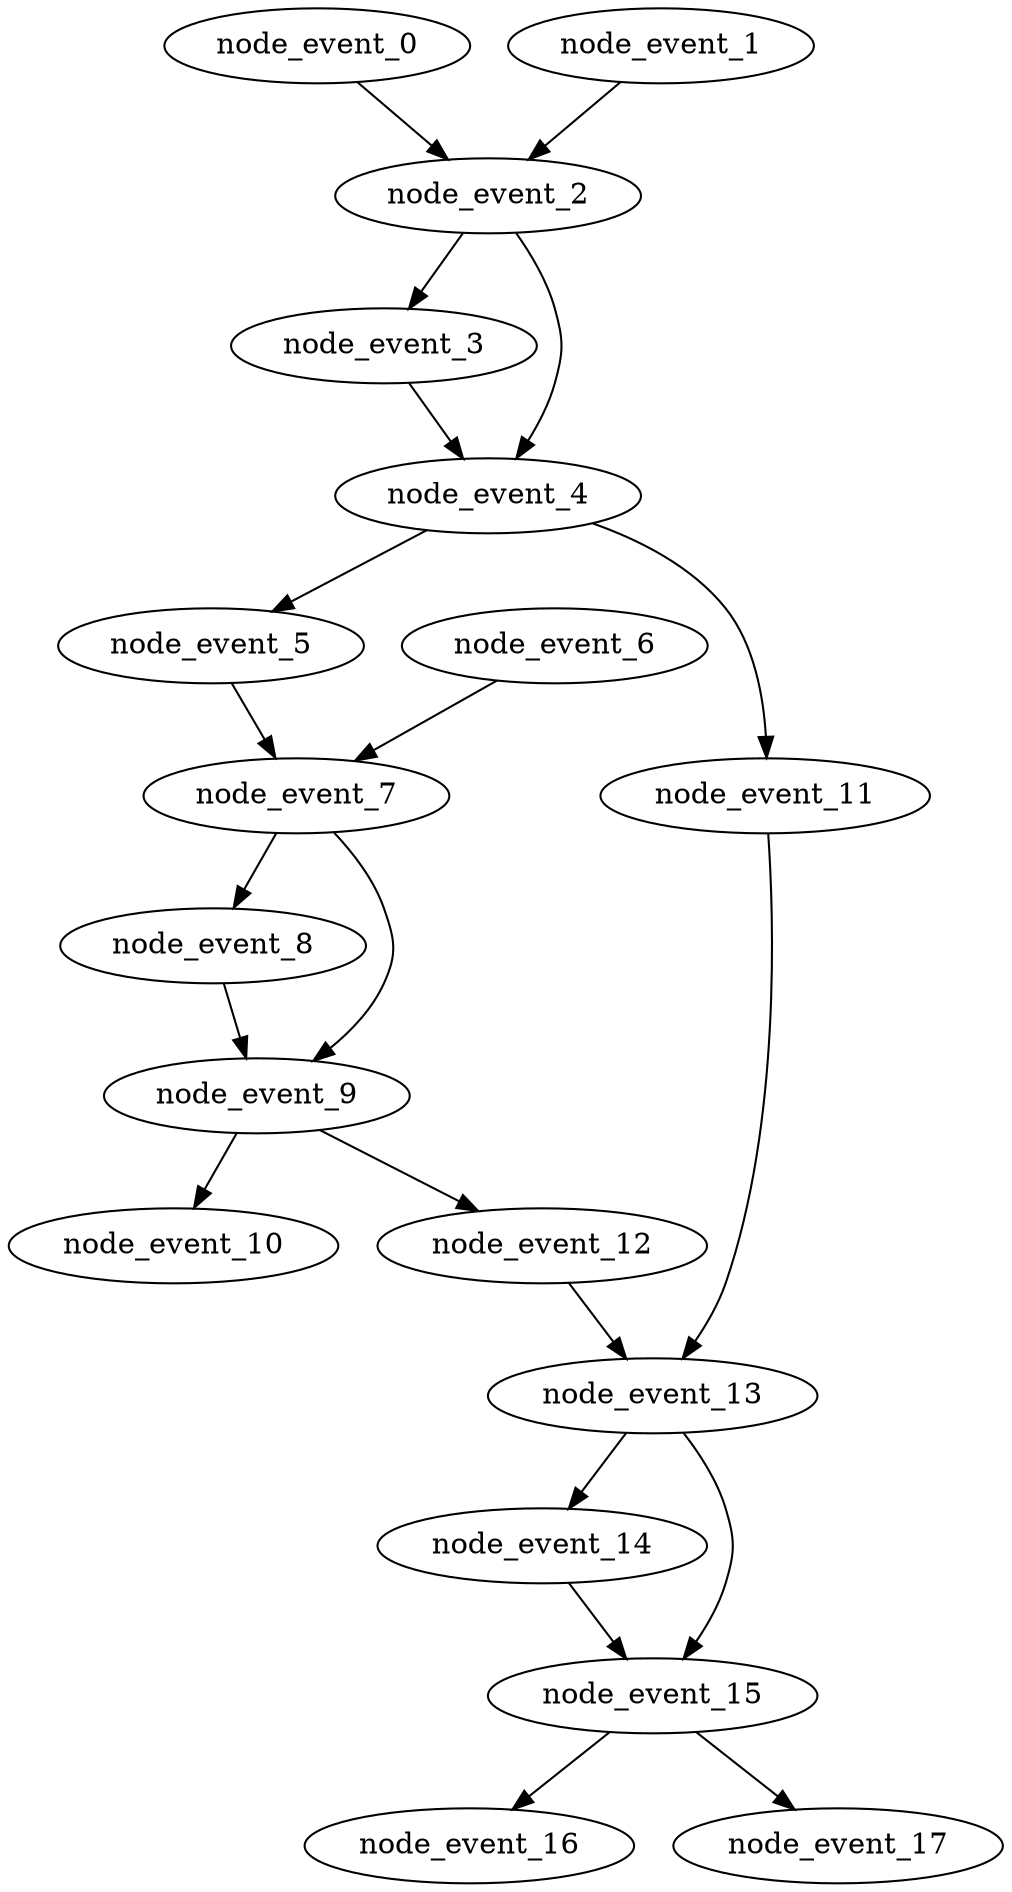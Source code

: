 digraph {
    node_event_0 [EventIndex="0" EventType="DotQasm.Scheduling.GateEvent" Depth="1" Dependencies="0" Latency="00:00:00.0010000" Priority="0.019000000000000003"];
    node_event_1 [EventIndex="1" EventType="DotQasm.Scheduling.GateEvent" Depth="1" Dependencies="0" Latency="00:00:00.0010000" Priority="0.019000000000000003"];
    node_event_2 [EventIndex="2" EventType="DotQasm.Scheduling.ControlledGateEvent" Depth="2" Dependencies="2" Latency="00:00:00.0020000" Priority="0.018000000000000002"];
    node_event_3 [EventIndex="3" EventType="DotQasm.Scheduling.GateEvent" Depth="3" Dependencies="3" Latency="00:00:00.0010000" Priority="0.016"];
    node_event_4 [EventIndex="4" EventType="DotQasm.Scheduling.ControlledGateEvent" Depth="4" Dependencies="7" Latency="00:00:00.0020000" Priority="0.015000000000000001"];
    node_event_5 [EventIndex="5" EventType="DotQasm.Scheduling.GateEvent" Depth="5" Dependencies="8" Latency="00:00:00.0010000" Priority="0.013000000000000001"];
    node_event_6 [EventIndex="6" EventType="DotQasm.Scheduling.GateEvent" Depth="1" Dependencies="0" Latency="00:00:00.0010000" Priority="0.013000000000000001"];
    node_event_7 [EventIndex="7" EventType="DotQasm.Scheduling.ControlledGateEvent" Depth="6" Dependencies="10" Latency="00:00:00.0020000" Priority="0.012000000000000002"];
    node_event_8 [EventIndex="8" EventType="DotQasm.Scheduling.GateEvent" Depth="7" Dependencies="11" Latency="00:00:00.0010000" Priority="0.010000000000000002"];
    node_event_9 [EventIndex="9" EventType="DotQasm.Scheduling.ControlledGateEvent" Depth="8" Dependencies="23" Latency="00:00:00.0020000" Priority="0.009000000000000001"];
    node_event_10 [EventIndex="10" EventType="DotQasm.Scheduling.GateEvent" Depth="9" Dependencies="24" Latency="00:00:00.0010000" Priority="0.001"];
    node_event_11 [EventIndex="11" EventType="DotQasm.Scheduling.GateEvent" Depth="5" Dependencies="8" Latency="00:00:00.0010000" Priority="0.007"];
    node_event_12 [EventIndex="12" EventType="DotQasm.Scheduling.GateEvent" Depth="9" Dependencies="24" Latency="00:00:00.0010000" Priority="0.007"];
    node_event_13 [EventIndex="13" EventType="DotQasm.Scheduling.ControlledGateEvent" Depth="10" Dependencies="34" Latency="00:00:00.0020000" Priority="0.006"];
    node_event_14 [EventIndex="14" EventType="DotQasm.Scheduling.GateEvent" Depth="11" Dependencies="35" Latency="00:00:00.0010000" Priority="0.004"];
    node_event_15 [EventIndex="15" EventType="DotQasm.Scheduling.ControlledGateEvent" Depth="12" Dependencies="71" Latency="00:00:00.0020000" Priority="0.003"];
    node_event_16 [EventIndex="16" EventType="DotQasm.Scheduling.GateEvent" Depth="13" Dependencies="72" Latency="00:00:00.0010000" Priority="0.001"];
    node_event_17 [EventIndex="17" EventType="DotQasm.Scheduling.GateEvent" Depth="13" Dependencies="72" Latency="00:00:00.0010000" Priority="0.001"];
    node_event_0 -> node_event_2;
    node_event_1 -> node_event_2;
    node_event_2 -> node_event_3;
    node_event_2 -> node_event_4;
    node_event_3 -> node_event_4;
    node_event_4 -> node_event_5;
    node_event_4 -> node_event_11;
    node_event_5 -> node_event_7;
    node_event_6 -> node_event_7;
    node_event_7 -> node_event_8;
    node_event_7 -> node_event_9;
    node_event_8 -> node_event_9;
    node_event_9 -> node_event_10;
    node_event_9 -> node_event_12;
    node_event_11 -> node_event_13;
    node_event_12 -> node_event_13;
    node_event_13 -> node_event_14;
    node_event_13 -> node_event_15;
    node_event_14 -> node_event_15;
    node_event_15 -> node_event_16;
    node_event_15 -> node_event_17;
}
